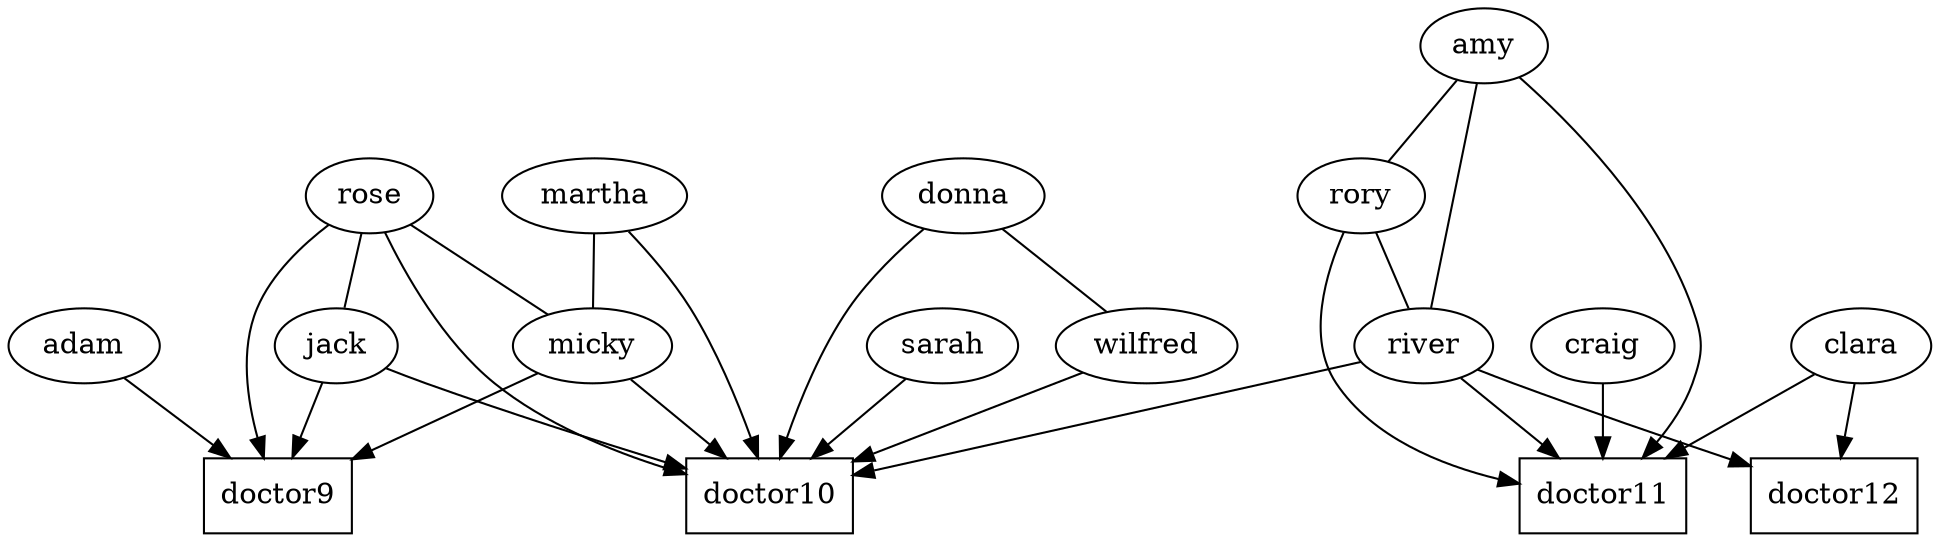 digraph DoctorWho {

node [shape=box]; doctor9; doctor10; doctor11; doctor12;

node [shape=oval]; rose; jack; adam; micky; martha; donna, wilfred, sarah, river, amy, rory, clara, craig;

rose->doctor9;
rose->doctor10;
jack->doctor9;
jack->doctor10;
adam->doctor9;
micky->doctor9;
micky->doctor10;
rose->micky [dir=none];
rose->jack [dir=none];
martha->doctor10;
martha->micky [dir=none];
donna->doctor10;
wilfred->doctor10;
donna->wilfred [dir=none];
sarah->doctor10;
river->doctor10;
river->doctor11;
river->doctor12;
amy->doctor11;
rory->doctor11;
amy->rory [dir=none];
amy->river [dir=none];
rory->river [dir=none];
clara->doctor11;
clara->doctor12;
craig->doctor11;

}